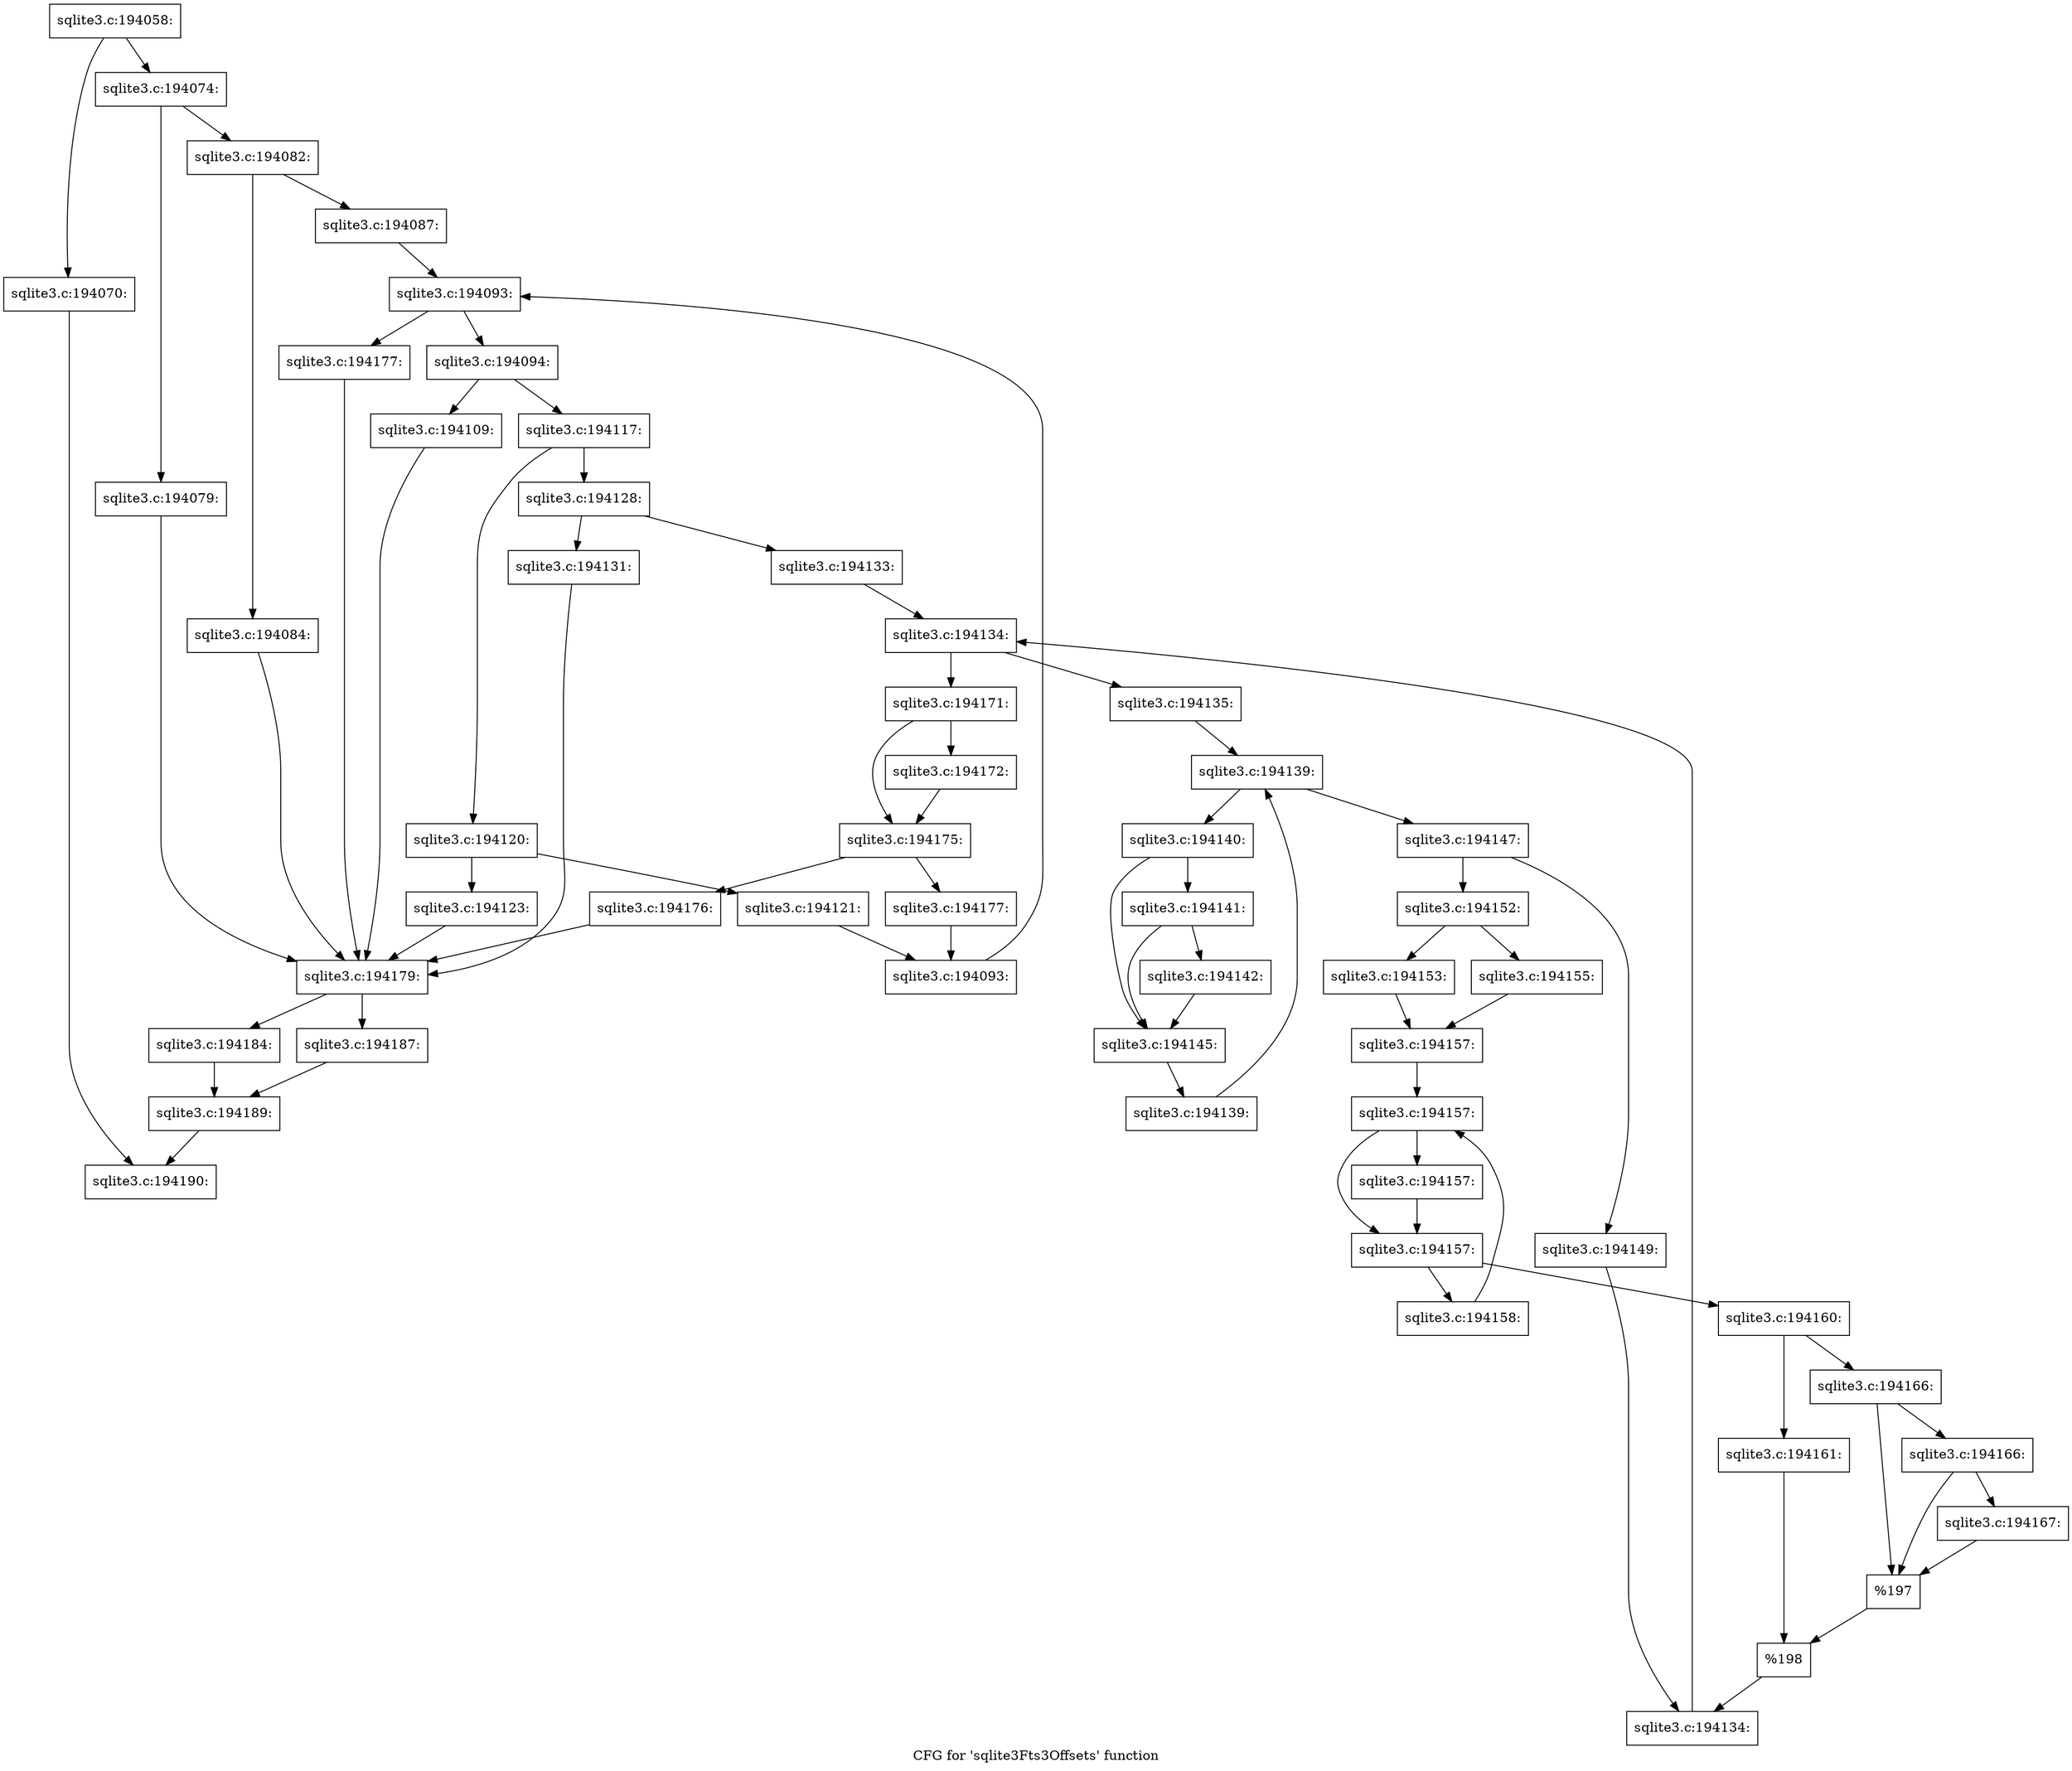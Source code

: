 digraph "CFG for 'sqlite3Fts3Offsets' function" {
	label="CFG for 'sqlite3Fts3Offsets' function";

	Node0x55c0f528d030 [shape=record,label="{sqlite3.c:194058:}"];
	Node0x55c0f528d030 -> Node0x55c0fb30b8b0;
	Node0x55c0f528d030 -> Node0x55c0fb30b860;
	Node0x55c0fb30b860 [shape=record,label="{sqlite3.c:194070:}"];
	Node0x55c0fb30b860 -> Node0x55c0fb308460;
	Node0x55c0fb30b8b0 [shape=record,label="{sqlite3.c:194074:}"];
	Node0x55c0fb30b8b0 -> Node0x55c0fb30c5c0;
	Node0x55c0fb30b8b0 -> Node0x55c0fb30c610;
	Node0x55c0fb30c5c0 [shape=record,label="{sqlite3.c:194079:}"];
	Node0x55c0fb30c5c0 -> Node0x55c0fb30d150;
	Node0x55c0fb30c610 [shape=record,label="{sqlite3.c:194082:}"];
	Node0x55c0fb30c610 -> Node0x55c0fb30d7c0;
	Node0x55c0fb30c610 -> Node0x55c0fb30d810;
	Node0x55c0fb30d7c0 [shape=record,label="{sqlite3.c:194084:}"];
	Node0x55c0fb30d7c0 -> Node0x55c0fb30d150;
	Node0x55c0fb30d810 [shape=record,label="{sqlite3.c:194087:}"];
	Node0x55c0fb30d810 -> Node0x55c0fb30e690;
	Node0x55c0fb30e690 [shape=record,label="{sqlite3.c:194093:}"];
	Node0x55c0fb30e690 -> Node0x55c0fb30e8b0;
	Node0x55c0fb30e690 -> Node0x55c0fb30e4e0;
	Node0x55c0fb30e8b0 [shape=record,label="{sqlite3.c:194094:}"];
	Node0x55c0fb30e8b0 -> Node0x55c0f528cfe0;
	Node0x55c0fb30e8b0 -> Node0x55c0fb3115e0;
	Node0x55c0f528cfe0 [shape=record,label="{sqlite3.c:194109:}"];
	Node0x55c0f528cfe0 -> Node0x55c0fb30d150;
	Node0x55c0fb3115e0 [shape=record,label="{sqlite3.c:194117:}"];
	Node0x55c0fb3115e0 -> Node0x55c0fb3123f0;
	Node0x55c0fb3115e0 -> Node0x55c0fb312440;
	Node0x55c0fb3123f0 [shape=record,label="{sqlite3.c:194120:}"];
	Node0x55c0fb3123f0 -> Node0x55c0fb312770;
	Node0x55c0fb3123f0 -> Node0x55c0fb3127c0;
	Node0x55c0fb312770 [shape=record,label="{sqlite3.c:194121:}"];
	Node0x55c0fb312770 -> Node0x55c0fb30e820;
	Node0x55c0fb3127c0 [shape=record,label="{sqlite3.c:194123:}"];
	Node0x55c0fb3127c0 -> Node0x55c0fb30d150;
	Node0x55c0fb312440 [shape=record,label="{sqlite3.c:194128:}"];
	Node0x55c0fb312440 -> Node0x55c0fb313700;
	Node0x55c0fb312440 -> Node0x55c0fb313880;
	Node0x55c0fb313700 [shape=record,label="{sqlite3.c:194131:}"];
	Node0x55c0fb313700 -> Node0x55c0fb30d150;
	Node0x55c0fb313880 [shape=record,label="{sqlite3.c:194133:}"];
	Node0x55c0fb313880 -> Node0x55c0fb3140c0;
	Node0x55c0fb3140c0 [shape=record,label="{sqlite3.c:194134:}"];
	Node0x55c0fb3140c0 -> Node0x55c0fb314670;
	Node0x55c0fb3140c0 -> Node0x55c0fb314420;
	Node0x55c0fb314670 [shape=record,label="{sqlite3.c:194135:}"];
	Node0x55c0fb314670 -> Node0x55c0fb3153a0;
	Node0x55c0fb3153a0 [shape=record,label="{sqlite3.c:194139:}"];
	Node0x55c0fb3153a0 -> Node0x55c0fb3155c0;
	Node0x55c0fb3153a0 -> Node0x55c0fb3151f0;
	Node0x55c0fb3155c0 [shape=record,label="{sqlite3.c:194140:}"];
	Node0x55c0fb3155c0 -> Node0x55c0fb316160;
	Node0x55c0fb3155c0 -> Node0x55c0fb316110;
	Node0x55c0fb316160 [shape=record,label="{sqlite3.c:194141:}"];
	Node0x55c0fb316160 -> Node0x55c0fb3160c0;
	Node0x55c0fb316160 -> Node0x55c0fb316110;
	Node0x55c0fb3160c0 [shape=record,label="{sqlite3.c:194142:}"];
	Node0x55c0fb3160c0 -> Node0x55c0fb316110;
	Node0x55c0fb316110 [shape=record,label="{sqlite3.c:194145:}"];
	Node0x55c0fb316110 -> Node0x55c0fb315530;
	Node0x55c0fb315530 [shape=record,label="{sqlite3.c:194139:}"];
	Node0x55c0fb315530 -> Node0x55c0fb3153a0;
	Node0x55c0fb3151f0 [shape=record,label="{sqlite3.c:194147:}"];
	Node0x55c0fb3151f0 -> Node0x55c0fb317b40;
	Node0x55c0fb3151f0 -> Node0x55c0fb317aa0;
	Node0x55c0fb317aa0 [shape=record,label="{sqlite3.c:194149:}"];
	Node0x55c0fb317aa0 -> Node0x55c0fb317af0;
	Node0x55c0fb317b40 [shape=record,label="{sqlite3.c:194152:}"];
	Node0x55c0fb317b40 -> Node0x55c0fb3180a0;
	Node0x55c0fb317b40 -> Node0x55c0fb318140;
	Node0x55c0fb3180a0 [shape=record,label="{sqlite3.c:194153:}"];
	Node0x55c0fb3180a0 -> Node0x55c0fb3180f0;
	Node0x55c0fb318140 [shape=record,label="{sqlite3.c:194155:}"];
	Node0x55c0fb318140 -> Node0x55c0fb3180f0;
	Node0x55c0fb3180f0 [shape=record,label="{sqlite3.c:194157:}"];
	Node0x55c0fb3180f0 -> Node0x55c0fb319160;
	Node0x55c0fb319160 [shape=record,label="{sqlite3.c:194157:}"];
	Node0x55c0fb319160 -> Node0x55c0fb319390;
	Node0x55c0fb319160 -> Node0x55c0fb319340;
	Node0x55c0fb319390 [shape=record,label="{sqlite3.c:194157:}"];
	Node0x55c0fb319390 -> Node0x55c0fb319340;
	Node0x55c0fb319340 [shape=record,label="{sqlite3.c:194157:}"];
	Node0x55c0fb319340 -> Node0x55c0fb3199e0;
	Node0x55c0fb319340 -> Node0x55c0fb3192c0;
	Node0x55c0fb3199e0 [shape=record,label="{sqlite3.c:194158:}"];
	Node0x55c0fb3199e0 -> Node0x55c0fb319160;
	Node0x55c0fb3192c0 [shape=record,label="{sqlite3.c:194160:}"];
	Node0x55c0fb3192c0 -> Node0x55c0fb319fc0;
	Node0x55c0fb3192c0 -> Node0x55c0fb31a3b0;
	Node0x55c0fb319fc0 [shape=record,label="{sqlite3.c:194161:}"];
	Node0x55c0fb319fc0 -> Node0x55c0fb31a360;
	Node0x55c0fb31a3b0 [shape=record,label="{sqlite3.c:194166:}"];
	Node0x55c0fb31a3b0 -> Node0x55c0fb31bc50;
	Node0x55c0fb31a3b0 -> Node0x55c0fb31bc00;
	Node0x55c0fb31bc50 [shape=record,label="{sqlite3.c:194166:}"];
	Node0x55c0fb31bc50 -> Node0x55c0fb31b530;
	Node0x55c0fb31bc50 -> Node0x55c0fb31bc00;
	Node0x55c0fb31b530 [shape=record,label="{sqlite3.c:194167:}"];
	Node0x55c0fb31b530 -> Node0x55c0fb31bc00;
	Node0x55c0fb31bc00 [shape=record,label="{%197}"];
	Node0x55c0fb31bc00 -> Node0x55c0fb31a360;
	Node0x55c0fb31a360 [shape=record,label="{%198}"];
	Node0x55c0fb31a360 -> Node0x55c0fb317af0;
	Node0x55c0fb317af0 [shape=record,label="{sqlite3.c:194134:}"];
	Node0x55c0fb317af0 -> Node0x55c0fb3140c0;
	Node0x55c0fb314420 [shape=record,label="{sqlite3.c:194171:}"];
	Node0x55c0fb314420 -> Node0x55c0fb31c8e0;
	Node0x55c0fb314420 -> Node0x55c0fb31c930;
	Node0x55c0fb31c8e0 [shape=record,label="{sqlite3.c:194172:}"];
	Node0x55c0fb31c8e0 -> Node0x55c0fb31c930;
	Node0x55c0fb31c930 [shape=record,label="{sqlite3.c:194175:}"];
	Node0x55c0fb31c930 -> Node0x55c0fb31d1c0;
	Node0x55c0fb31c930 -> Node0x55c0fb31d210;
	Node0x55c0fb31d1c0 [shape=record,label="{sqlite3.c:194176:}"];
	Node0x55c0fb31d1c0 -> Node0x55c0fb30d150;
	Node0x55c0fb31d210 [shape=record,label="{sqlite3.c:194177:}"];
	Node0x55c0fb31d210 -> Node0x55c0fb30e820;
	Node0x55c0fb30e820 [shape=record,label="{sqlite3.c:194093:}"];
	Node0x55c0fb30e820 -> Node0x55c0fb30e690;
	Node0x55c0fb30e4e0 [shape=record,label="{sqlite3.c:194177:}"];
	Node0x55c0fb30e4e0 -> Node0x55c0fb30d150;
	Node0x55c0fb30d150 [shape=record,label="{sqlite3.c:194179:}"];
	Node0x55c0fb30d150 -> Node0x55c0fb31df60;
	Node0x55c0fb30d150 -> Node0x55c0fb31e000;
	Node0x55c0fb31df60 [shape=record,label="{sqlite3.c:194184:}"];
	Node0x55c0fb31df60 -> Node0x55c0fb31dfb0;
	Node0x55c0fb31e000 [shape=record,label="{sqlite3.c:194187:}"];
	Node0x55c0fb31e000 -> Node0x55c0fb31dfb0;
	Node0x55c0fb31dfb0 [shape=record,label="{sqlite3.c:194189:}"];
	Node0x55c0fb31dfb0 -> Node0x55c0fb308460;
	Node0x55c0fb308460 [shape=record,label="{sqlite3.c:194190:}"];
}
